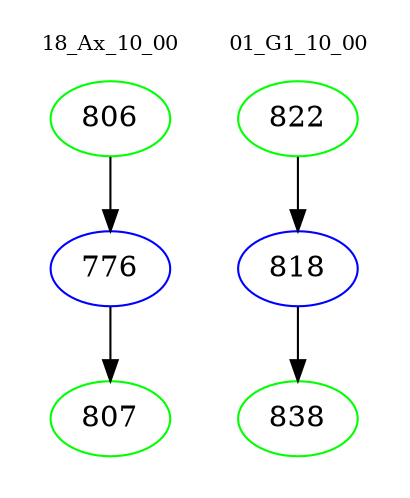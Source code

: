 digraph{
subgraph cluster_0 {
color = white
label = "18_Ax_10_00";
fontsize=10;
T0_806 [label="806", color="green"]
T0_806 -> T0_776 [color="black"]
T0_776 [label="776", color="blue"]
T0_776 -> T0_807 [color="black"]
T0_807 [label="807", color="green"]
}
subgraph cluster_1 {
color = white
label = "01_G1_10_00";
fontsize=10;
T1_822 [label="822", color="green"]
T1_822 -> T1_818 [color="black"]
T1_818 [label="818", color="blue"]
T1_818 -> T1_838 [color="black"]
T1_838 [label="838", color="green"]
}
}
